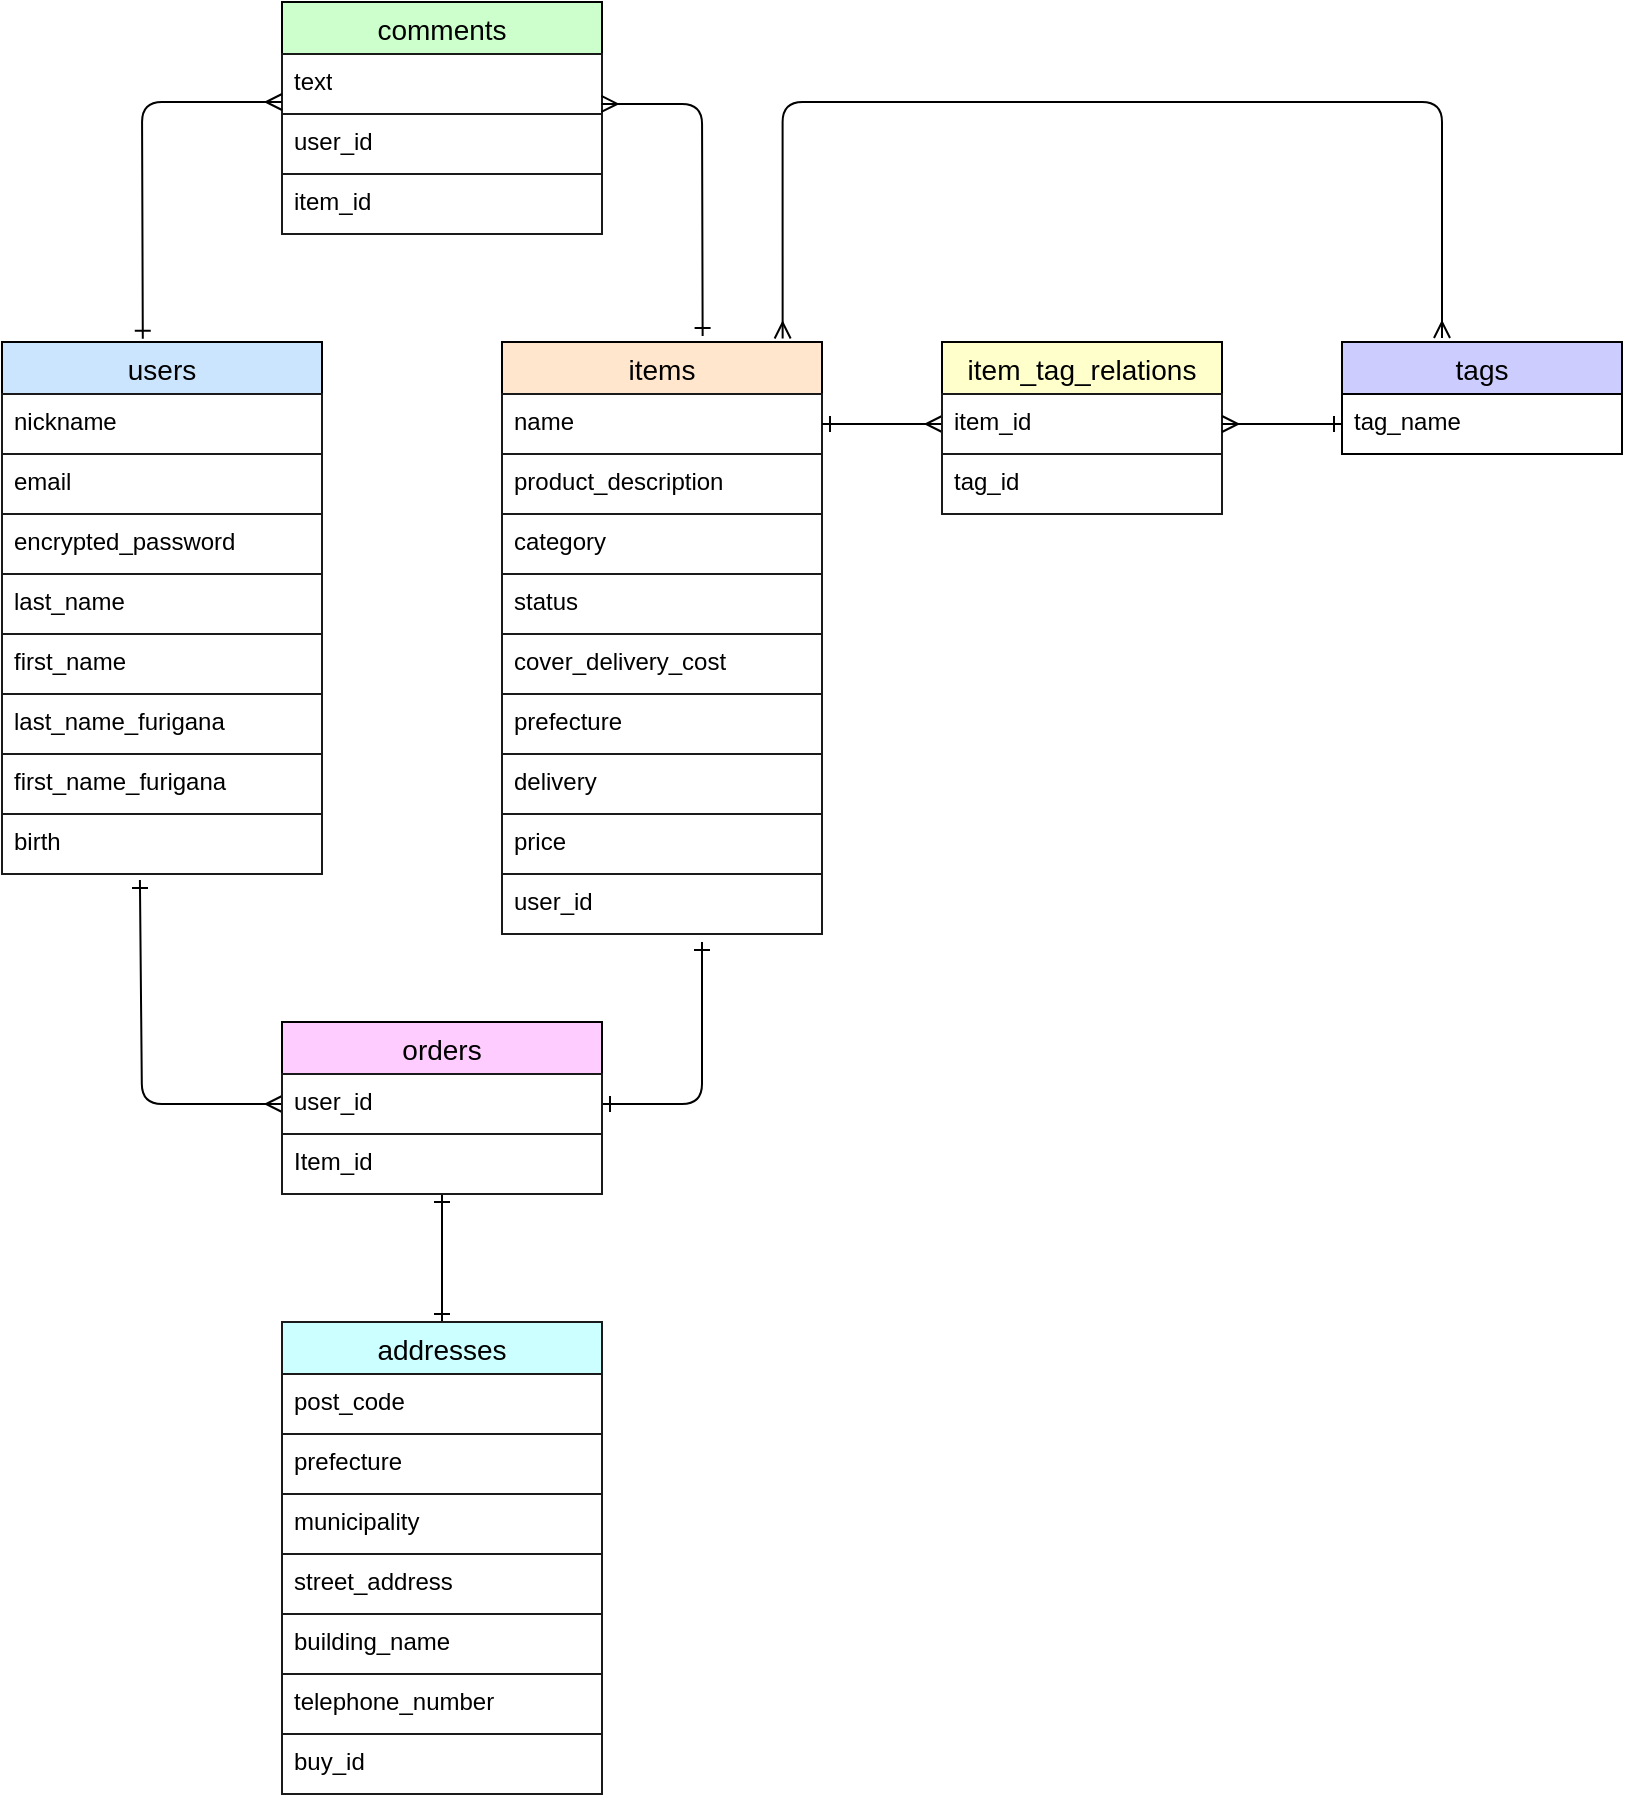 <mxfile>
    <diagram id="5K92Qj2GZSptnrr-XbA2" name="ページ1">
        <mxGraphModel dx="1085" dy="515" grid="1" gridSize="10" guides="1" tooltips="1" connect="1" arrows="1" fold="1" page="1" pageScale="1" pageWidth="827" pageHeight="1169" math="0" shadow="0">
            <root>
                <mxCell id="0"/>
                <mxCell id="1" parent="0"/>
                <mxCell id="28" value="users" style="swimlane;fontStyle=0;childLayout=stackLayout;horizontal=1;startSize=26;horizontalStack=0;resizeParent=1;resizeParentMax=0;resizeLast=0;collapsible=1;marginBottom=0;align=center;fontSize=14;fillColor=#CCE5FF;" parent="1" vertex="1">
                    <mxGeometry x="10" y="240" width="160" height="266" as="geometry">
                        <mxRectangle x="90" y="100" width="60" height="30" as="alternateBounds"/>
                    </mxGeometry>
                </mxCell>
                <mxCell id="29" value="nickname" style="text;strokeColor=#1A1A1A;fillColor=none;spacingLeft=4;spacingRight=4;overflow=hidden;rotatable=0;points=[[0,0.5],[1,0.5]];portConstraint=eastwest;fontSize=12;" parent="28" vertex="1">
                    <mxGeometry y="26" width="160" height="30" as="geometry"/>
                </mxCell>
                <mxCell id="30" value="email" style="text;strokeColor=#1A1A1A;fillColor=none;spacingLeft=4;spacingRight=4;overflow=hidden;rotatable=0;points=[[0,0.5],[1,0.5]];portConstraint=eastwest;fontSize=12;" parent="28" vertex="1">
                    <mxGeometry y="56" width="160" height="30" as="geometry"/>
                </mxCell>
                <mxCell id="36" value="encrypted_password" style="text;strokeColor=#1A1A1A;fillColor=none;spacingLeft=4;spacingRight=4;overflow=hidden;rotatable=0;points=[[0,0.5],[1,0.5]];portConstraint=eastwest;fontSize=12;" parent="28" vertex="1">
                    <mxGeometry y="86" width="160" height="30" as="geometry"/>
                </mxCell>
                <mxCell id="89" value="last_name" style="text;strokeColor=#1A1A1A;fillColor=none;spacingLeft=4;spacingRight=4;overflow=hidden;rotatable=0;points=[[0,0.5],[1,0.5]];portConstraint=eastwest;fontSize=12;" parent="28" vertex="1">
                    <mxGeometry y="116" width="160" height="30" as="geometry"/>
                </mxCell>
                <mxCell id="31" value="first_name" style="text;strokeColor=#1A1A1A;fillColor=none;spacingLeft=4;spacingRight=4;overflow=hidden;rotatable=0;points=[[0,0.5],[1,0.5]];portConstraint=eastwest;fontSize=12;" parent="28" vertex="1">
                    <mxGeometry y="146" width="160" height="30" as="geometry"/>
                </mxCell>
                <mxCell id="90" value="last_name_furigana" style="text;strokeColor=#1A1A1A;fillColor=none;spacingLeft=4;spacingRight=4;overflow=hidden;rotatable=0;points=[[0,0.5],[1,0.5]];portConstraint=eastwest;fontSize=12;" parent="28" vertex="1">
                    <mxGeometry y="176" width="160" height="30" as="geometry"/>
                </mxCell>
                <mxCell id="40" value="first_name_furigana" style="text;strokeColor=#1A1A1A;fillColor=none;spacingLeft=4;spacingRight=4;overflow=hidden;rotatable=0;points=[[0,0.5],[1,0.5]];portConstraint=eastwest;fontSize=12;" parent="28" vertex="1">
                    <mxGeometry y="206" width="160" height="30" as="geometry"/>
                </mxCell>
                <mxCell id="39" value="birth" style="text;strokeColor=#1A1A1A;fillColor=none;spacingLeft=4;spacingRight=4;overflow=hidden;rotatable=0;points=[[0,0.5],[1,0.5]];portConstraint=eastwest;fontSize=12;" parent="28" vertex="1">
                    <mxGeometry y="236" width="160" height="30" as="geometry"/>
                </mxCell>
                <mxCell id="41" value="items" style="swimlane;fontStyle=0;childLayout=stackLayout;horizontal=1;startSize=26;horizontalStack=0;resizeParent=1;resizeParentMax=0;resizeLast=0;collapsible=1;marginBottom=0;align=center;fontSize=14;fillColor=#FFE6CC;" parent="1" vertex="1">
                    <mxGeometry x="260" y="240" width="160" height="296" as="geometry">
                        <mxRectangle x="90" y="100" width="60" height="30" as="alternateBounds"/>
                    </mxGeometry>
                </mxCell>
                <mxCell id="43" value="name" style="text;strokeColor=#1A1A1A;fillColor=none;spacingLeft=4;spacingRight=4;overflow=hidden;rotatable=0;points=[[0,0.5],[1,0.5]];portConstraint=eastwest;fontSize=12;" parent="41" vertex="1">
                    <mxGeometry y="26" width="160" height="30" as="geometry"/>
                </mxCell>
                <mxCell id="44" value="product_description" style="text;strokeColor=#1A1A1A;fillColor=none;spacingLeft=4;spacingRight=4;overflow=hidden;rotatable=0;points=[[0,0.5],[1,0.5]];portConstraint=eastwest;fontSize=12;" parent="41" vertex="1">
                    <mxGeometry y="56" width="160" height="30" as="geometry"/>
                </mxCell>
                <mxCell id="45" value="category" style="text;strokeColor=#1A1A1A;fillColor=none;spacingLeft=4;spacingRight=4;overflow=hidden;rotatable=0;points=[[0,0.5],[1,0.5]];portConstraint=eastwest;fontSize=12;" parent="41" vertex="1">
                    <mxGeometry y="86" width="160" height="30" as="geometry"/>
                </mxCell>
                <mxCell id="46" value="status" style="text;strokeColor=#1A1A1A;fillColor=none;spacingLeft=4;spacingRight=4;overflow=hidden;rotatable=0;points=[[0,0.5],[1,0.5]];portConstraint=eastwest;fontSize=12;" parent="41" vertex="1">
                    <mxGeometry y="116" width="160" height="30" as="geometry"/>
                </mxCell>
                <mxCell id="47" value="cover_delivery_cost" style="text;strokeColor=#1A1A1A;fillColor=none;spacingLeft=4;spacingRight=4;overflow=hidden;rotatable=0;points=[[0,0.5],[1,0.5]];portConstraint=eastwest;fontSize=12;" parent="41" vertex="1">
                    <mxGeometry y="146" width="160" height="30" as="geometry"/>
                </mxCell>
                <mxCell id="48" value="prefecture" style="text;strokeColor=#1A1A1A;fillColor=none;spacingLeft=4;spacingRight=4;overflow=hidden;rotatable=0;points=[[0,0.5],[1,0.5]];portConstraint=eastwest;fontSize=12;" parent="41" vertex="1">
                    <mxGeometry y="176" width="160" height="30" as="geometry"/>
                </mxCell>
                <mxCell id="50" value="delivery" style="text;strokeColor=#1A1A1A;fillColor=none;spacingLeft=4;spacingRight=4;overflow=hidden;rotatable=0;points=[[0,0.5],[1,0.5]];portConstraint=eastwest;fontSize=12;" parent="41" vertex="1">
                    <mxGeometry y="206" width="160" height="30" as="geometry"/>
                </mxCell>
                <mxCell id="52" value="price" style="text;strokeColor=#1A1A1A;fillColor=none;spacingLeft=4;spacingRight=4;overflow=hidden;rotatable=0;points=[[0,0.5],[1,0.5]];portConstraint=eastwest;fontSize=12;" parent="41" vertex="1">
                    <mxGeometry y="236" width="160" height="30" as="geometry"/>
                </mxCell>
                <mxCell id="75" value="user_id" style="text;strokeColor=#1A1A1A;fillColor=none;spacingLeft=4;spacingRight=4;overflow=hidden;rotatable=0;points=[[0,0.5],[1,0.5]];portConstraint=eastwest;fontSize=12;" parent="41" vertex="1">
                    <mxGeometry y="266" width="160" height="30" as="geometry"/>
                </mxCell>
                <mxCell id="72" style="edgeStyle=none;jumpSize=6;html=1;exitX=0;exitY=0.5;exitDx=0;exitDy=0;strokeWidth=1;startArrow=ERmany;startFill=0;endArrow=ERone;endFill=0;endSize=6;entryX=0.431;entryY=1.1;entryDx=0;entryDy=0;entryPerimeter=0;" parent="1" source="82" target="39" edge="1">
                    <mxGeometry relative="1" as="geometry">
                        <Array as="points">
                            <mxPoint x="80" y="621"/>
                        </Array>
                        <mxPoint x="190" y="641" as="sourcePoint"/>
                        <mxPoint x="110" y="563" as="targetPoint"/>
                    </mxGeometry>
                </mxCell>
                <mxCell id="73" style="edgeStyle=none;jumpSize=6;html=1;exitX=1;exitY=0.5;exitDx=0;exitDy=0;strokeWidth=1;startArrow=ERone;startFill=0;endArrow=ERone;endFill=0;endSize=6;" parent="1" source="82" edge="1">
                    <mxGeometry relative="1" as="geometry">
                        <mxPoint x="360" y="540" as="targetPoint"/>
                        <Array as="points">
                            <mxPoint x="360" y="621"/>
                        </Array>
                    </mxGeometry>
                </mxCell>
                <mxCell id="74" style="edgeStyle=none;jumpSize=6;html=1;exitX=0.5;exitY=1;exitDx=0;exitDy=0;entryX=0.5;entryY=0;entryDx=0;entryDy=0;strokeWidth=1;startArrow=ERone;startFill=0;endArrow=ERone;endFill=0;endSize=6;" parent="1" source="54" target="61" edge="1">
                    <mxGeometry relative="1" as="geometry"/>
                </mxCell>
                <mxCell id="54" value="orders" style="swimlane;fontStyle=0;childLayout=stackLayout;horizontal=1;startSize=26;horizontalStack=0;resizeParent=1;resizeParentMax=0;resizeLast=0;collapsible=1;marginBottom=0;align=center;fontSize=14;fillColor=#FFCCFF;" parent="1" vertex="1">
                    <mxGeometry x="150" y="580" width="160" height="86" as="geometry">
                        <mxRectangle x="90" y="100" width="60" height="30" as="alternateBounds"/>
                    </mxGeometry>
                </mxCell>
                <mxCell id="82" value="user_id" style="text;strokeColor=#1A1A1A;fillColor=none;spacingLeft=4;spacingRight=4;overflow=hidden;rotatable=0;points=[[0,0.5],[1,0.5]];portConstraint=eastwest;fontSize=12;" parent="54" vertex="1">
                    <mxGeometry y="26" width="160" height="30" as="geometry"/>
                </mxCell>
                <mxCell id="88" value="Item_id" style="text;strokeColor=#1A1A1A;fillColor=none;spacingLeft=4;spacingRight=4;overflow=hidden;rotatable=0;points=[[0,0.5],[1,0.5]];portConstraint=eastwest;fontSize=12;" parent="54" vertex="1">
                    <mxGeometry y="56" width="160" height="30" as="geometry"/>
                </mxCell>
                <mxCell id="61" value="addresses" style="swimlane;fontStyle=0;childLayout=stackLayout;horizontal=1;startSize=26;horizontalStack=0;resizeParent=1;resizeParentMax=0;resizeLast=0;collapsible=1;marginBottom=0;align=center;fontSize=14;fillColor=#CCFFFF;strokeColor=#1A1A1A;" parent="1" vertex="1">
                    <mxGeometry x="150" y="730" width="160" height="236" as="geometry">
                        <mxRectangle x="90" y="100" width="60" height="30" as="alternateBounds"/>
                    </mxGeometry>
                </mxCell>
                <mxCell id="62" value="post_code" style="text;strokeColor=#1A1A1A;fillColor=none;spacingLeft=4;spacingRight=4;overflow=hidden;rotatable=0;points=[[0,0.5],[1,0.5]];portConstraint=eastwest;fontSize=12;" parent="61" vertex="1">
                    <mxGeometry y="26" width="160" height="30" as="geometry"/>
                </mxCell>
                <mxCell id="63" value="prefecture" style="text;strokeColor=#1A1A1A;fillColor=none;spacingLeft=4;spacingRight=4;overflow=hidden;rotatable=0;points=[[0,0.5],[1,0.5]];portConstraint=eastwest;fontSize=12;" parent="61" vertex="1">
                    <mxGeometry y="56" width="160" height="30" as="geometry"/>
                </mxCell>
                <mxCell id="64" value="municipality " style="text;strokeColor=#1A1A1A;fillColor=none;spacingLeft=4;spacingRight=4;overflow=hidden;rotatable=0;points=[[0,0.5],[1,0.5]];portConstraint=eastwest;fontSize=12;" parent="61" vertex="1">
                    <mxGeometry y="86" width="160" height="30" as="geometry"/>
                </mxCell>
                <mxCell id="65" value="street_address" style="text;strokeColor=#1A1A1A;fillColor=none;spacingLeft=4;spacingRight=4;overflow=hidden;rotatable=0;points=[[0,0.5],[1,0.5]];portConstraint=eastwest;fontSize=12;" parent="61" vertex="1">
                    <mxGeometry y="116" width="160" height="30" as="geometry"/>
                </mxCell>
                <mxCell id="66" value="building_name" style="text;strokeColor=#1A1A1A;fillColor=none;spacingLeft=4;spacingRight=4;overflow=hidden;rotatable=0;points=[[0,0.5],[1,0.5]];portConstraint=eastwest;fontSize=12;" parent="61" vertex="1">
                    <mxGeometry y="146" width="160" height="30" as="geometry"/>
                </mxCell>
                <mxCell id="67" value="telephone_number" style="text;strokeColor=#1A1A1A;fillColor=none;spacingLeft=4;spacingRight=4;overflow=hidden;rotatable=0;points=[[0,0.5],[1,0.5]];portConstraint=eastwest;fontSize=12;" parent="61" vertex="1">
                    <mxGeometry y="176" width="160" height="30" as="geometry"/>
                </mxCell>
                <mxCell id="85" value="buy_id" style="text;strokeColor=#1A1A1A;fillColor=none;spacingLeft=4;spacingRight=4;overflow=hidden;rotatable=0;points=[[0,0.5],[1,0.5]];portConstraint=eastwest;fontSize=12;" parent="61" vertex="1">
                    <mxGeometry y="206" width="160" height="30" as="geometry"/>
                </mxCell>
                <mxCell id="70" style="edgeStyle=none;jumpSize=6;html=1;exitX=1;exitY=0.5;exitDx=0;exitDy=0;strokeWidth=1;startArrow=ERone;startFill=0;endArrow=ERmany;endFill=0;endSize=6;entryX=0;entryY=0.5;entryDx=0;entryDy=0;" parent="1" source="43" target="99" edge="1">
                    <mxGeometry relative="1" as="geometry">
                        <mxPoint x="420" y="300" as="sourcePoint"/>
                        <mxPoint x="476.36" y="299.66" as="targetPoint"/>
                    </mxGeometry>
                </mxCell>
                <mxCell id="92" value="comments" style="swimlane;fontStyle=0;childLayout=stackLayout;horizontal=1;startSize=26;horizontalStack=0;resizeParent=1;resizeParentMax=0;resizeLast=0;collapsible=1;marginBottom=0;align=center;fontSize=14;fillColor=#CCFFCC;" parent="1" vertex="1">
                    <mxGeometry x="150" y="70" width="160" height="116" as="geometry"/>
                </mxCell>
                <mxCell id="93" value="text&lt;div&gt;&lt;br&gt;&lt;/div&gt;&lt;div&gt;&lt;br&gt;&lt;/div&gt;" style="text;strokeColor=#1A1A1A;fillColor=none;spacingLeft=4;spacingRight=4;overflow=hidden;rotatable=0;points=[[0,0.5],[1,0.5]];portConstraint=eastwest;fontSize=12;whiteSpace=wrap;html=1;" parent="92" vertex="1">
                    <mxGeometry y="26" width="160" height="30" as="geometry"/>
                </mxCell>
                <mxCell id="94" value="user_id" style="text;strokeColor=#1A1A1A;fillColor=none;spacingLeft=4;spacingRight=4;overflow=hidden;rotatable=0;points=[[0,0.5],[1,0.5]];portConstraint=eastwest;fontSize=12;whiteSpace=wrap;html=1;" parent="92" vertex="1">
                    <mxGeometry y="56" width="160" height="30" as="geometry"/>
                </mxCell>
                <mxCell id="95" value="item_id" style="text;strokeColor=#1A1A1A;fillColor=none;spacingLeft=4;spacingRight=4;overflow=hidden;rotatable=0;points=[[0,0.5],[1,0.5]];portConstraint=eastwest;fontSize=12;whiteSpace=wrap;html=1;" parent="92" vertex="1">
                    <mxGeometry y="86" width="160" height="30" as="geometry"/>
                </mxCell>
                <mxCell id="96" style="edgeStyle=none;jumpSize=6;html=1;exitX=0.44;exitY=-0.006;exitDx=0;exitDy=0;entryX=0;entryY=0.5;entryDx=0;entryDy=0;strokeWidth=1;startArrow=ERone;startFill=0;endArrow=ERmany;endFill=0;endSize=6;exitPerimeter=0;" parent="1" source="28" edge="1">
                    <mxGeometry relative="1" as="geometry">
                        <mxPoint x="10" y="120" as="sourcePoint"/>
                        <mxPoint x="150" y="120" as="targetPoint"/>
                        <Array as="points">
                            <mxPoint x="80" y="120"/>
                        </Array>
                    </mxGeometry>
                </mxCell>
                <mxCell id="97" style="edgeStyle=none;jumpSize=6;html=1;entryX=0.998;entryY=0.833;entryDx=0;entryDy=0;strokeWidth=1;startArrow=ERone;startFill=0;endArrow=ERmany;endFill=0;endSize=6;entryPerimeter=0;exitX=0.627;exitY=-0.01;exitDx=0;exitDy=0;exitPerimeter=0;" parent="1" source="41" target="93" edge="1">
                    <mxGeometry relative="1" as="geometry">
                        <mxPoint x="360" y="230" as="sourcePoint"/>
                        <mxPoint x="470" y="122" as="targetPoint"/>
                        <Array as="points">
                            <mxPoint x="360" y="121"/>
                        </Array>
                    </mxGeometry>
                </mxCell>
                <mxCell id="98" value="item_tag_relations" style="swimlane;fontStyle=0;childLayout=stackLayout;horizontal=1;startSize=26;horizontalStack=0;resizeParent=1;resizeParentMax=0;resizeLast=0;collapsible=1;marginBottom=0;align=center;fontSize=14;fillColor=#FFFFCC;" parent="1" vertex="1">
                    <mxGeometry x="480" y="240" width="140" height="86" as="geometry"/>
                </mxCell>
                <mxCell id="99" value="item_id" style="text;strokeColor=#1A1A1A;fillColor=none;spacingLeft=4;spacingRight=4;overflow=hidden;rotatable=0;points=[[0,0.5],[1,0.5]];portConstraint=eastwest;fontSize=12;whiteSpace=wrap;html=1;" parent="98" vertex="1">
                    <mxGeometry y="26" width="140" height="30" as="geometry"/>
                </mxCell>
                <mxCell id="100" value="tag_id" style="text;strokeColor=#1A1A1A;fillColor=none;spacingLeft=4;spacingRight=4;overflow=hidden;rotatable=0;points=[[0,0.5],[1,0.5]];portConstraint=eastwest;fontSize=12;whiteSpace=wrap;html=1;" parent="98" vertex="1">
                    <mxGeometry y="56" width="140" height="30" as="geometry"/>
                </mxCell>
                <mxCell id="103" value="tags" style="swimlane;fontStyle=0;childLayout=stackLayout;horizontal=1;startSize=26;horizontalStack=0;resizeParent=1;resizeParentMax=0;resizeLast=0;collapsible=1;marginBottom=0;align=center;fontSize=14;fillColor=#CCCCFF;" parent="1" vertex="1">
                    <mxGeometry x="680" y="240" width="140" height="56" as="geometry"/>
                </mxCell>
                <mxCell id="104" value="tag_name" style="text;strokeColor=none;fillColor=none;spacingLeft=4;spacingRight=4;overflow=hidden;rotatable=0;points=[[0,0.5],[1,0.5]];portConstraint=eastwest;fontSize=12;whiteSpace=wrap;html=1;" parent="103" vertex="1">
                    <mxGeometry y="26" width="140" height="30" as="geometry"/>
                </mxCell>
                <mxCell id="107" style="edgeStyle=none;jumpSize=6;html=1;exitX=0;exitY=0.5;exitDx=0;exitDy=0;strokeWidth=1;startArrow=ERone;startFill=0;endArrow=ERmany;endFill=0;endSize=6;entryX=1;entryY=0.5;entryDx=0;entryDy=0;" parent="1" source="104" target="99" edge="1">
                    <mxGeometry relative="1" as="geometry">
                        <mxPoint x="670" y="310" as="sourcePoint"/>
                        <mxPoint x="622" y="280" as="targetPoint"/>
                    </mxGeometry>
                </mxCell>
                <mxCell id="108" value="" style="edgeStyle=orthogonalEdgeStyle;fontSize=12;html=1;endArrow=ERmany;startArrow=ERmany;exitX=0.877;exitY=-0.006;exitDx=0;exitDy=0;exitPerimeter=0;" parent="1" source="41" edge="1">
                    <mxGeometry width="100" height="100" relative="1" as="geometry">
                        <mxPoint x="400" y="230" as="sourcePoint"/>
                        <mxPoint x="730" y="238" as="targetPoint"/>
                        <Array as="points">
                            <mxPoint x="400" y="120"/>
                            <mxPoint x="730" y="120"/>
                        </Array>
                    </mxGeometry>
                </mxCell>
            </root>
        </mxGraphModel>
    </diagram>
    <diagram id="zBOH7K7UY7uvuZrDS7un" name="ページ2">
        <mxGraphModel dx="1085" dy="1684" grid="1" gridSize="10" guides="1" tooltips="1" connect="1" arrows="1" fold="1" page="1" pageScale="1" pageWidth="827" pageHeight="1169" math="0" shadow="0">
            <root>
                <mxCell id="0"/>
                <mxCell id="1" parent="0"/>
                <mxCell id="adPvtrPwodNyI6PU62iw-2" value="ユーザーログインページ" style="rounded=1;whiteSpace=wrap;html=1;fillColor=#E6E6E6;" parent="1" vertex="1">
                    <mxGeometry x="320" y="-920" width="160" height="40" as="geometry"/>
                </mxCell>
                <mxCell id="adPvtrPwodNyI6PU62iw-3" value="ユーザー新規登録ページ" style="rounded=1;whiteSpace=wrap;html=1;fillColor=#E6E6E6;" parent="1" vertex="1">
                    <mxGeometry x="321" y="-1000" width="160" height="40" as="geometry"/>
                </mxCell>
                <mxCell id="NoIGISIyWmOqk-d7F_BE-1" value="出品ページ" style="rounded=1;whiteSpace=wrap;html=1;fillColor=#E6E6E6;" parent="1" vertex="1">
                    <mxGeometry x="320" y="-840" width="160" height="40" as="geometry"/>
                </mxCell>
                <mxCell id="NoIGISIyWmOqk-d7F_BE-2" value="購入ページ" style="rounded=1;whiteSpace=wrap;html=1;fillColor=#E6E6E6;" parent="1" vertex="1">
                    <mxGeometry x="600" y="-840" width="160" height="40" as="geometry"/>
                </mxCell>
                <mxCell id="NoIGISIyWmOqk-d7F_BE-3" value="詳細ページ" style="rounded=1;whiteSpace=wrap;html=1;fillColor=#E6E6E6;" parent="1" vertex="1">
                    <mxGeometry x="321" y="-760" width="160" height="40" as="geometry"/>
                </mxCell>
                <mxCell id="NoIGISIyWmOqk-d7F_BE-4" value="削除ページ" style="rounded=1;whiteSpace=wrap;html=1;fillColor=#E6E6E6;" parent="1" vertex="1">
                    <mxGeometry x="600" y="-680" width="160" height="40" as="geometry"/>
                </mxCell>
                <mxCell id="NoIGISIyWmOqk-d7F_BE-5" value="編集ページ" style="rounded=1;whiteSpace=wrap;html=1;fillColor=#E6E6E6;" parent="1" vertex="1">
                    <mxGeometry x="600" y="-760" width="160" height="40" as="geometry"/>
                </mxCell>
                <mxCell id="NoIGISIyWmOqk-d7F_BE-7" value="TOPページ" style="rounded=1;whiteSpace=wrap;html=1;fillColor=#E6E6E6;" parent="1" vertex="1">
                    <mxGeometry x="80" y="-1000" width="120" height="40" as="geometry"/>
                </mxCell>
                <mxCell id="NoIGISIyWmOqk-d7F_BE-10" value="" style="endArrow=none;html=1;rounded=0;" parent="1" edge="1">
                    <mxGeometry relative="1" as="geometry">
                        <mxPoint x="200" y="-980.5" as="sourcePoint"/>
                        <mxPoint x="320" y="-980" as="targetPoint"/>
                    </mxGeometry>
                </mxCell>
                <mxCell id="NoIGISIyWmOqk-d7F_BE-11" value="" style="endArrow=none;html=1;rounded=0;" parent="1" edge="1">
                    <mxGeometry relative="1" as="geometry">
                        <mxPoint x="260" y="-980" as="sourcePoint"/>
                        <mxPoint x="260" y="-740" as="targetPoint"/>
                    </mxGeometry>
                </mxCell>
                <mxCell id="NoIGISIyWmOqk-d7F_BE-12" value="" style="endArrow=none;html=1;rounded=0;" parent="1" edge="1">
                    <mxGeometry relative="1" as="geometry">
                        <mxPoint x="260" y="-900.5" as="sourcePoint"/>
                        <mxPoint x="320" y="-900" as="targetPoint"/>
                    </mxGeometry>
                </mxCell>
                <mxCell id="NoIGISIyWmOqk-d7F_BE-13" value="" style="endArrow=none;html=1;rounded=0;" parent="1" edge="1">
                    <mxGeometry relative="1" as="geometry">
                        <mxPoint x="260" y="-820.5" as="sourcePoint"/>
                        <mxPoint x="320" y="-820" as="targetPoint"/>
                    </mxGeometry>
                </mxCell>
                <mxCell id="NoIGISIyWmOqk-d7F_BE-14" value="" style="endArrow=none;html=1;rounded=0;" parent="1" edge="1">
                    <mxGeometry relative="1" as="geometry">
                        <mxPoint x="260" y="-740.5" as="sourcePoint"/>
                        <mxPoint x="320" y="-740" as="targetPoint"/>
                    </mxGeometry>
                </mxCell>
                <mxCell id="NoIGISIyWmOqk-d7F_BE-16" value="" style="endArrow=none;html=1;rounded=0;entryX=0;entryY=0.5;entryDx=0;entryDy=0;" parent="1" target="NoIGISIyWmOqk-d7F_BE-5" edge="1">
                    <mxGeometry relative="1" as="geometry">
                        <mxPoint x="481" y="-740" as="sourcePoint"/>
                        <mxPoint x="541" y="-739.5" as="targetPoint"/>
                    </mxGeometry>
                </mxCell>
                <mxCell id="NoIGISIyWmOqk-d7F_BE-17" value="" style="endArrow=none;html=1;rounded=0;" parent="1" edge="1">
                    <mxGeometry relative="1" as="geometry">
                        <mxPoint x="520" y="-740" as="sourcePoint"/>
                        <mxPoint x="600" y="-820.5" as="targetPoint"/>
                        <Array as="points">
                            <mxPoint x="520" y="-820"/>
                        </Array>
                    </mxGeometry>
                </mxCell>
                <mxCell id="NoIGISIyWmOqk-d7F_BE-18" value="" style="endArrow=none;html=1;rounded=0;entryX=0;entryY=0.5;entryDx=0;entryDy=0;" parent="1" target="NoIGISIyWmOqk-d7F_BE-4" edge="1">
                    <mxGeometry relative="1" as="geometry">
                        <mxPoint x="520" y="-740" as="sourcePoint"/>
                        <mxPoint x="600" y="-740" as="targetPoint"/>
                        <Array as="points">
                            <mxPoint x="520" y="-660"/>
                        </Array>
                    </mxGeometry>
                </mxCell>
            </root>
        </mxGraphModel>
    </diagram>
</mxfile>